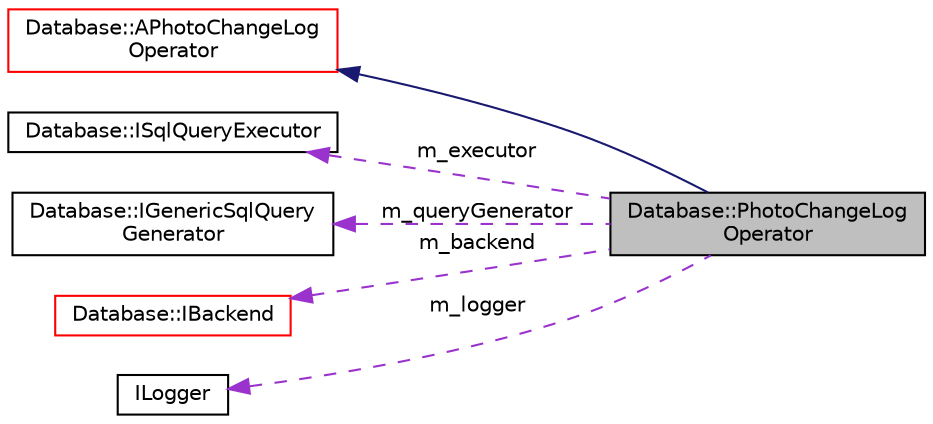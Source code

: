 digraph "Database::PhotoChangeLogOperator"
{
 // LATEX_PDF_SIZE
  edge [fontname="Helvetica",fontsize="10",labelfontname="Helvetica",labelfontsize="10"];
  node [fontname="Helvetica",fontsize="10",shape=record];
  rankdir="LR";
  Node1 [label="Database::PhotoChangeLog\lOperator",height=0.2,width=0.4,color="black", fillcolor="grey75", style="filled", fontcolor="black",tooltip=" "];
  Node2 -> Node1 [dir="back",color="midnightblue",fontsize="10",style="solid",fontname="Helvetica"];
  Node2 [label="Database::APhotoChangeLog\lOperator",height=0.2,width=0.4,color="red", fillcolor="white", style="filled",URL="$class_database_1_1_a_photo_change_log_operator.html",tooltip=" "];
  Node4 -> Node1 [dir="back",color="darkorchid3",fontsize="10",style="dashed",label=" m_executor" ,fontname="Helvetica"];
  Node4 [label="Database::ISqlQueryExecutor",height=0.2,width=0.4,color="black", fillcolor="white", style="filled",URL="$struct_database_1_1_i_sql_query_executor.html",tooltip=" "];
  Node5 -> Node1 [dir="back",color="darkorchid3",fontsize="10",style="dashed",label=" m_queryGenerator" ,fontname="Helvetica"];
  Node5 [label="Database::IGenericSqlQuery\lGenerator",height=0.2,width=0.4,color="black", fillcolor="white", style="filled",URL="$struct_database_1_1_i_generic_sql_query_generator.html",tooltip=" "];
  Node6 -> Node1 [dir="back",color="darkorchid3",fontsize="10",style="dashed",label=" m_backend" ,fontname="Helvetica"];
  Node6 [label="Database::IBackend",height=0.2,width=0.4,color="red", fillcolor="white", style="filled",URL="$struct_database_1_1_i_backend.html",tooltip="Low level database interface."];
  Node8 -> Node1 [dir="back",color="darkorchid3",fontsize="10",style="dashed",label=" m_logger" ,fontname="Helvetica"];
  Node8 [label="ILogger",height=0.2,width=0.4,color="black", fillcolor="white", style="filled",URL="$struct_i_logger.html",tooltip=" "];
}
